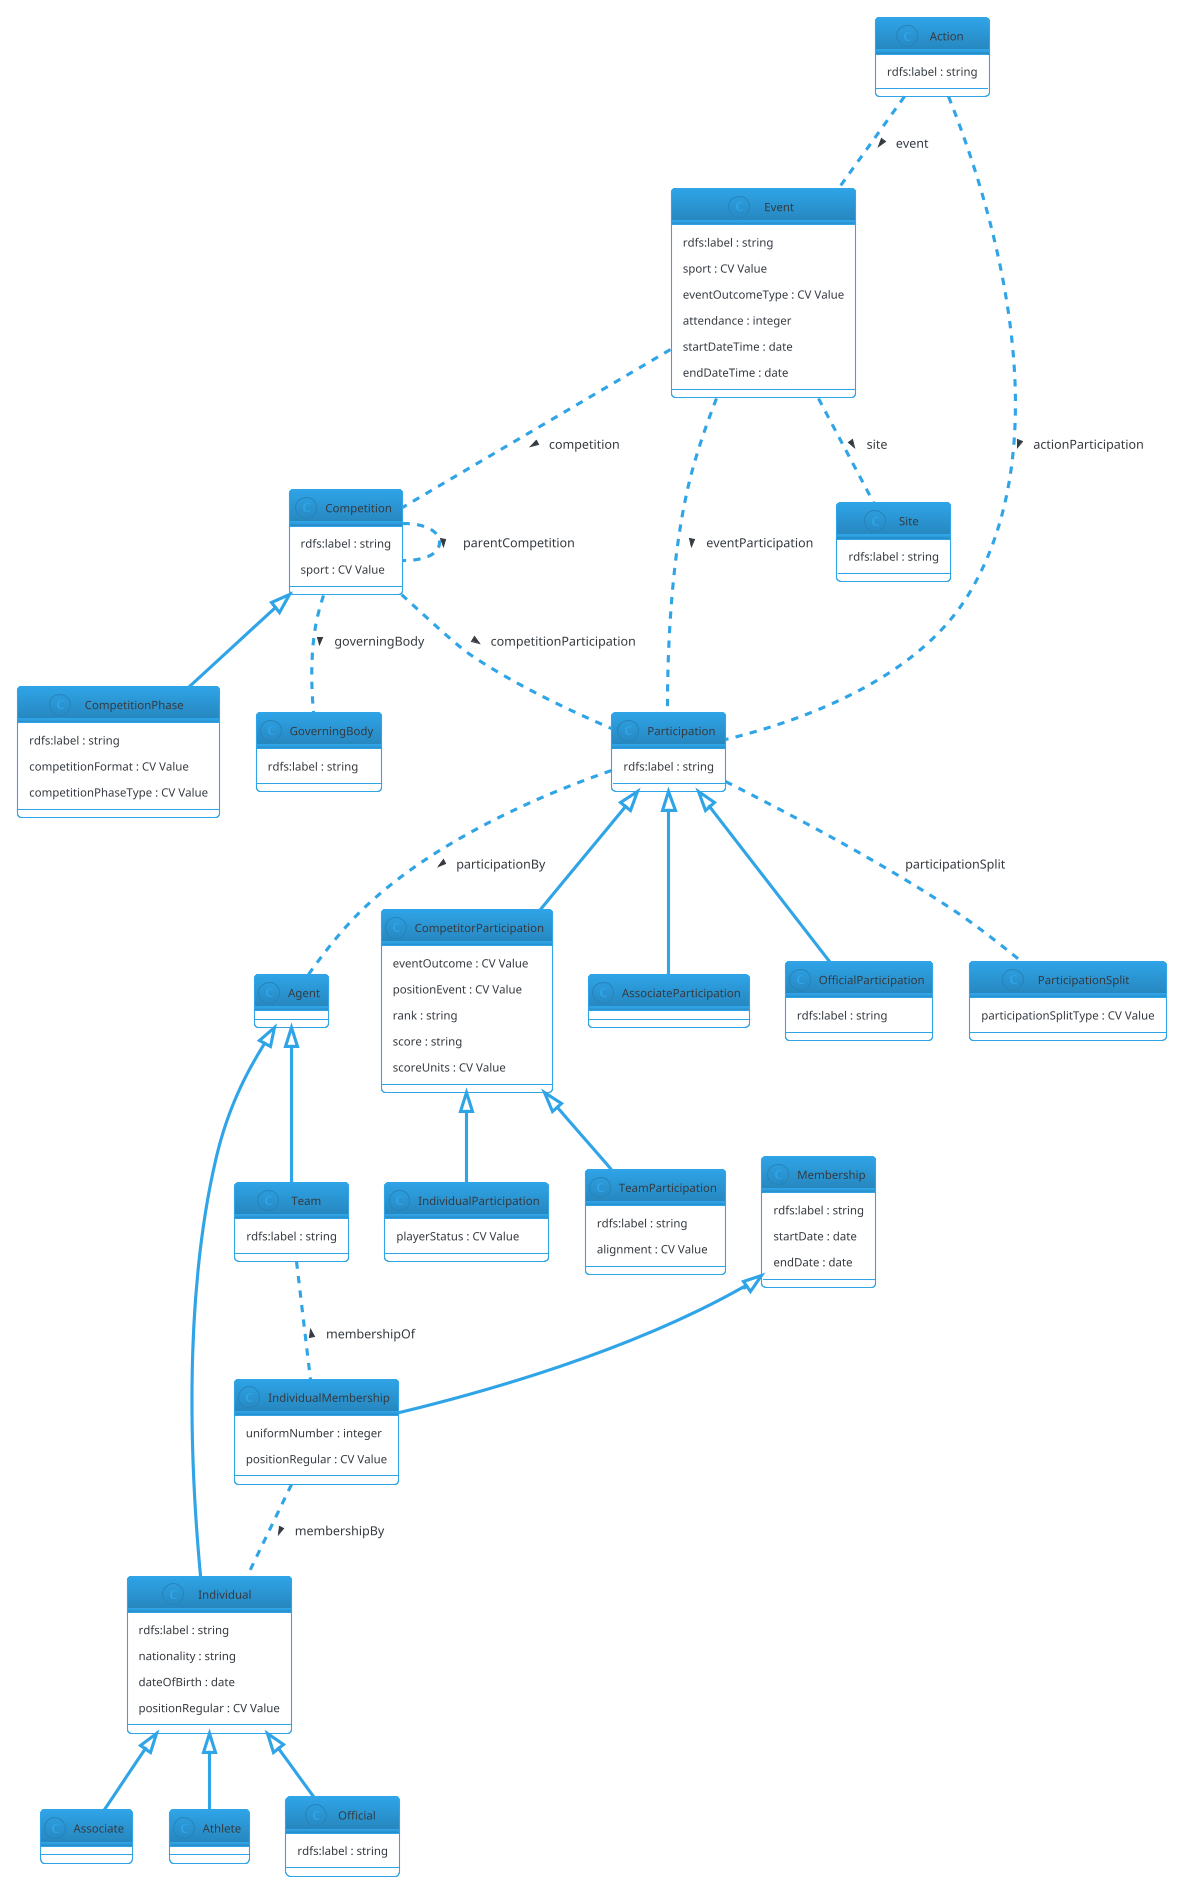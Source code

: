 @startuml
!theme cerulean-outline

' IPTC Sport Model - last updated 2022-01-18

' RDF Classes defined in our ontology:
class Action {
  rdfs:label : string
}

class Agent {
}

class Associate {
}

class Athlete {
}

class Competition {
  rdfs:label : string
  sport : CV Value
}

class CompetitorParticipation {
  eventOutcome : CV Value
  positionEvent : CV Value
  rank : string
  score : string 
  scoreUnits : CV Value 
}

class CompetitionPhase {
  rdfs:label : string
  competitionFormat : CV Value
  competitionPhaseType : CV Value
}

class Event {
  rdfs:label : string
  sport : CV Value
  eventOutcomeType : CV Value
  attendance : integer
  startDateTime : date
  endDateTime : date
}

class GoverningBody {
  rdfs:label : string
}

class Individual {
  rdfs:label : string
  nationality : string
  dateOfBirth : date
  positionRegular : CV Value
}

class IndividualMembership {
  uniformNumber : integer
  positionRegular : CV Value
}

class IndividualParticipation {
  playerStatus : CV Value
}

class AssociateParticipation {
}

class Membership {
  rdfs:label : string
  startDate : date
  endDate : date
}

class Official {
  rdfs:label : string
}

class OfficialParticipation {
  rdfs:label : string
}

class Participation {
  rdfs:label : string
}

class ParticipationSplit {
  participationSplitType : CV Value
}

class Site {
  rdfs:label : string
}

class Team {
  rdfs:label : string
}

class TeamParticipation {
  rdfs:label : string
  alignment : CV Value
}

' subclass relationships

Competition <|-- CompetitionPhase
CompetitorParticipation <|-- TeamParticipation
CompetitorParticipation <|-- IndividualParticipation
Participation <|-- CompetitorParticipation
Participation <|-- OfficialParticipation
Participation <|-- AssociateParticipation
Membership <|-- IndividualMembership
Agent <|-- Team
Agent <|-- Individual
Individual <|-- Athlete
Individual <|-- Associate
Individual <|-- Official

' Object properties - relationships between classes

Action .. Event : > event
Action .. Participation : > actionParticipation
Competition .. Competition : > parentCompetition
Competition .. GoverningBody : > governingBody
Competition .. Participation : > competitionParticipation
Event .. Competition : > competition
Event .. Participation : > eventParticipation
Event .. Site :  > site
IndividualMembership .. Individual : > membershipBy
Participation .. Agent : > participationBy
Participation .. ParticipationSplit : participationSplit
Team .. IndividualMembership : < membershipOf
@enduml
